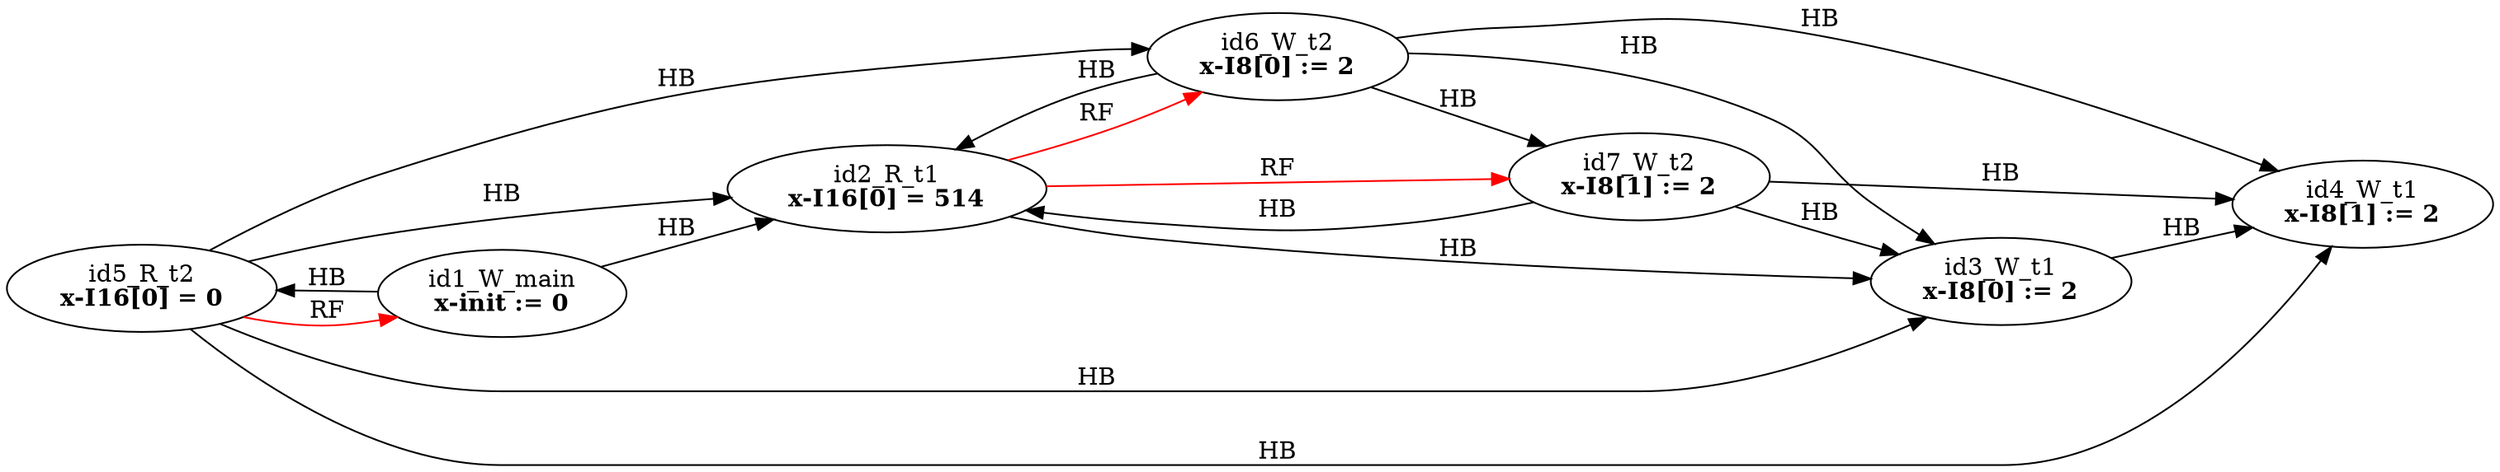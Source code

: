 digraph memory_model {
rankdir=LR;
splines=true; esep=0.5;
id2_R_t1 -> id3_W_t1 [label = "HB", color="black"];
id3_W_t1 -> id4_W_t1 [label = "HB", color="black"];
id5_R_t2 -> id6_W_t2 [label = "HB", color="black"];
id6_W_t2 -> id7_W_t2 [label = "HB", color="black"];
id1_W_main -> id2_R_t1 [label = "HB", color="black"];
id1_W_main -> id5_R_t2 [label = "HB", color="black"];
id5_R_t2 -> id2_R_t1 [label = "HB", color="black"];
id5_R_t2 -> id3_W_t1 [label = "HB", color="black"];
id5_R_t2 -> id4_W_t1 [label = "HB", color="black"];
id6_W_t2 -> id2_R_t1 [label = "HB", color="black"];
id6_W_t2 -> id3_W_t1 [label = "HB", color="black"];
id6_W_t2 -> id4_W_t1 [label = "HB", color="black"];
id7_W_t2 -> id2_R_t1 [label = "HB", color="black"];
id7_W_t2 -> id3_W_t1 [label = "HB", color="black"];
id7_W_t2 -> id4_W_t1 [label = "HB", color="black"];
id2_R_t1 -> id6_W_t2 [label = "RF", color="red"];
id2_R_t1 -> id7_W_t2 [label = "RF", color="red"];
id5_R_t2 -> id1_W_main [label = "RF", color="red"];
id1_W_main [label=<id1_W_main<br/><B>x-init := 0</B>>, pos="2.5,6!"]
id2_R_t1 [label=<id2_R_t1<br/><B>x-I16[0] = 514</B>>, pos="0,4!"]
id3_W_t1 [label=<id3_W_t1<br/><B>x-I8[0] := 2</B>>, pos="0,2!"]
id4_W_t1 [label=<id4_W_t1<br/><B>x-I8[1] := 2</B>>, pos="0,0!"]
id5_R_t2 [label=<id5_R_t2<br/><B>x-I16[0] = 0</B>>, pos="5,4!"]
id6_W_t2 [label=<id6_W_t2<br/><B>x-I8[0] := 2</B>>, pos="5,2!"]
id7_W_t2 [label=<id7_W_t2<br/><B>x-I8[1] := 2</B>>, pos="5,0!"]
}